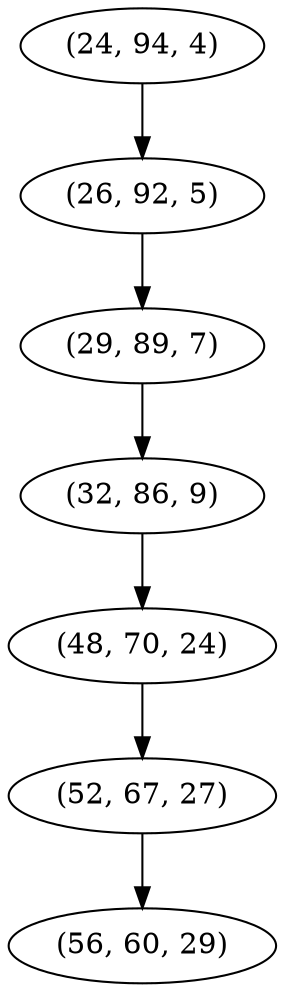 digraph tree {
    "(24, 94, 4)";
    "(26, 92, 5)";
    "(29, 89, 7)";
    "(32, 86, 9)";
    "(48, 70, 24)";
    "(52, 67, 27)";
    "(56, 60, 29)";
    "(24, 94, 4)" -> "(26, 92, 5)";
    "(26, 92, 5)" -> "(29, 89, 7)";
    "(29, 89, 7)" -> "(32, 86, 9)";
    "(32, 86, 9)" -> "(48, 70, 24)";
    "(48, 70, 24)" -> "(52, 67, 27)";
    "(52, 67, 27)" -> "(56, 60, 29)";
}
